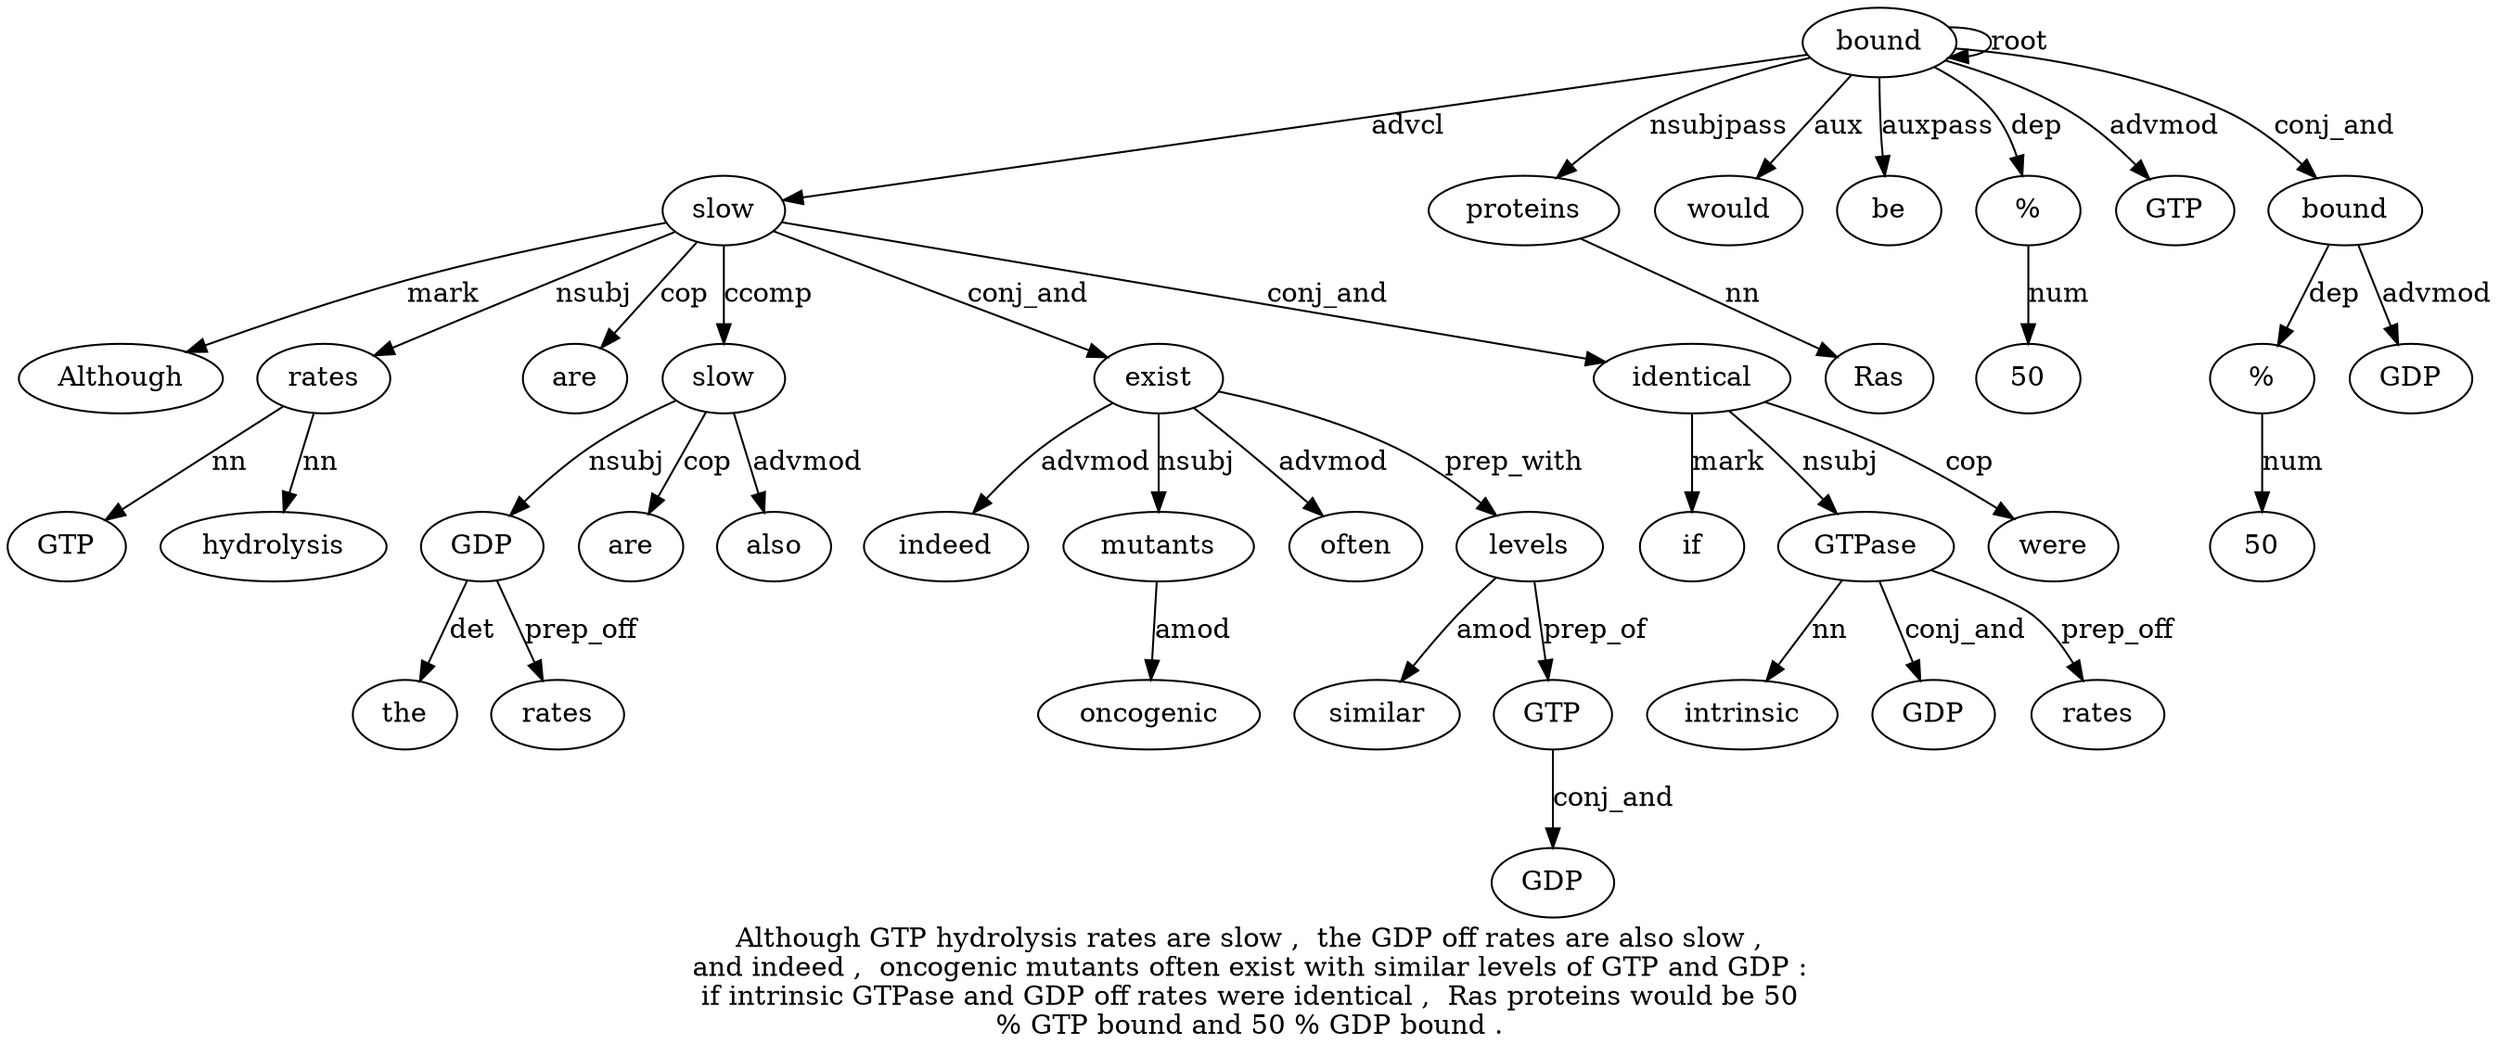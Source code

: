 digraph "Although GTP hydrolysis rates are slow ,  the GDP off rates are also slow ,  and indeed ,  oncogenic mutants often exist with similar levels of GTP and GDP : if intrinsic GTPase and GDP off rates were identical ,  Ras proteins would be 50 % GTP bound and 50 % GDP bound ." {
label="Although GTP hydrolysis rates are slow ,  the GDP off rates are also slow ,
and indeed ,  oncogenic mutants often exist with similar levels of GTP and GDP :
if intrinsic GTPase and GDP off rates were identical ,  Ras proteins would be 50
% GTP bound and 50 % GDP bound .";
slow6 [style=filled, fillcolor=white, label=slow];
Although1 [style=filled, fillcolor=white, label=Although];
slow6 -> Although1  [label=mark];
rates4 [style=filled, fillcolor=white, label=rates];
GTP2 [style=filled, fillcolor=white, label=GTP];
rates4 -> GTP2  [label=nn];
hydrolysis3 [style=filled, fillcolor=white, label=hydrolysis];
rates4 -> hydrolysis3  [label=nn];
slow6 -> rates4  [label=nsubj];
are5 [style=filled, fillcolor=white, label=are];
slow6 -> are5  [label=cop];
bound48 [style=filled, fillcolor=white, label=bound];
bound48 -> slow6  [label=advcl];
GDP9 [style=filled, fillcolor=white, label=GDP];
the8 [style=filled, fillcolor=white, label=the];
GDP9 -> the8  [label=det];
slow14 [style=filled, fillcolor=white, label=slow];
slow14 -> GDP9  [label=nsubj];
rates11 [style=filled, fillcolor=white, label=rates];
GDP9 -> rates11  [label=prep_off];
are12 [style=filled, fillcolor=white, label=are];
slow14 -> are12  [label=cop];
also13 [style=filled, fillcolor=white, label=also];
slow14 -> also13  [label=advmod];
slow6 -> slow14  [label=ccomp];
exist22 [style=filled, fillcolor=white, label=exist];
indeed17 [style=filled, fillcolor=white, label=indeed];
exist22 -> indeed17  [label=advmod];
mutants20 [style=filled, fillcolor=white, label=mutants];
oncogenic19 [style=filled, fillcolor=white, label=oncogenic];
mutants20 -> oncogenic19  [label=amod];
exist22 -> mutants20  [label=nsubj];
often21 [style=filled, fillcolor=white, label=often];
exist22 -> often21  [label=advmod];
slow6 -> exist22  [label=conj_and];
levels25 [style=filled, fillcolor=white, label=levels];
similar24 [style=filled, fillcolor=white, label=similar];
levels25 -> similar24  [label=amod];
exist22 -> levels25  [label=prep_with];
GTP27 [style=filled, fillcolor=white, label=GTP];
levels25 -> GTP27  [label=prep_of];
GDP29 [style=filled, fillcolor=white, label=GDP];
GTP27 -> GDP29  [label=conj_and];
identical39 [style=filled, fillcolor=white, label=identical];
if31 [style=filled, fillcolor=white, label=if];
identical39 -> if31  [label=mark];
GTPase33 [style=filled, fillcolor=white, label=GTPase];
intrinsic32 [style=filled, fillcolor=white, label=intrinsic];
GTPase33 -> intrinsic32  [label=nn];
identical39 -> GTPase33  [label=nsubj];
GDP35 [style=filled, fillcolor=white, label=GDP];
GTPase33 -> GDP35  [label=conj_and];
rates37 [style=filled, fillcolor=white, label=rates];
GTPase33 -> rates37  [label=prep_off];
were38 [style=filled, fillcolor=white, label=were];
identical39 -> were38  [label=cop];
slow6 -> identical39  [label=conj_and];
proteins42 [style=filled, fillcolor=white, label=proteins];
Ras41 [style=filled, fillcolor=white, label=Ras];
proteins42 -> Ras41  [label=nn];
bound48 -> proteins42  [label=nsubjpass];
would43 [style=filled, fillcolor=white, label=would];
bound48 -> would43  [label=aux];
be44 [style=filled, fillcolor=white, label=be];
bound48 -> be44  [label=auxpass];
"%46" [style=filled, fillcolor=white, label="%"];
504 [style=filled, fillcolor=white, label=50];
"%46" -> 504  [label=num];
bound48 -> "%46"  [label=dep];
GTP47 [style=filled, fillcolor=white, label=GTP];
bound48 -> GTP47  [label=advmod];
bound48 -> bound48  [label=root];
"%51" [style=filled, fillcolor=white, label="%"];
50 [style=filled, fillcolor=white, label=50];
"%51" -> 50  [label=num];
bound53 [style=filled, fillcolor=white, label=bound];
bound53 -> "%51"  [label=dep];
GDP52 [style=filled, fillcolor=white, label=GDP];
bound53 -> GDP52  [label=advmod];
bound48 -> bound53  [label=conj_and];
}
